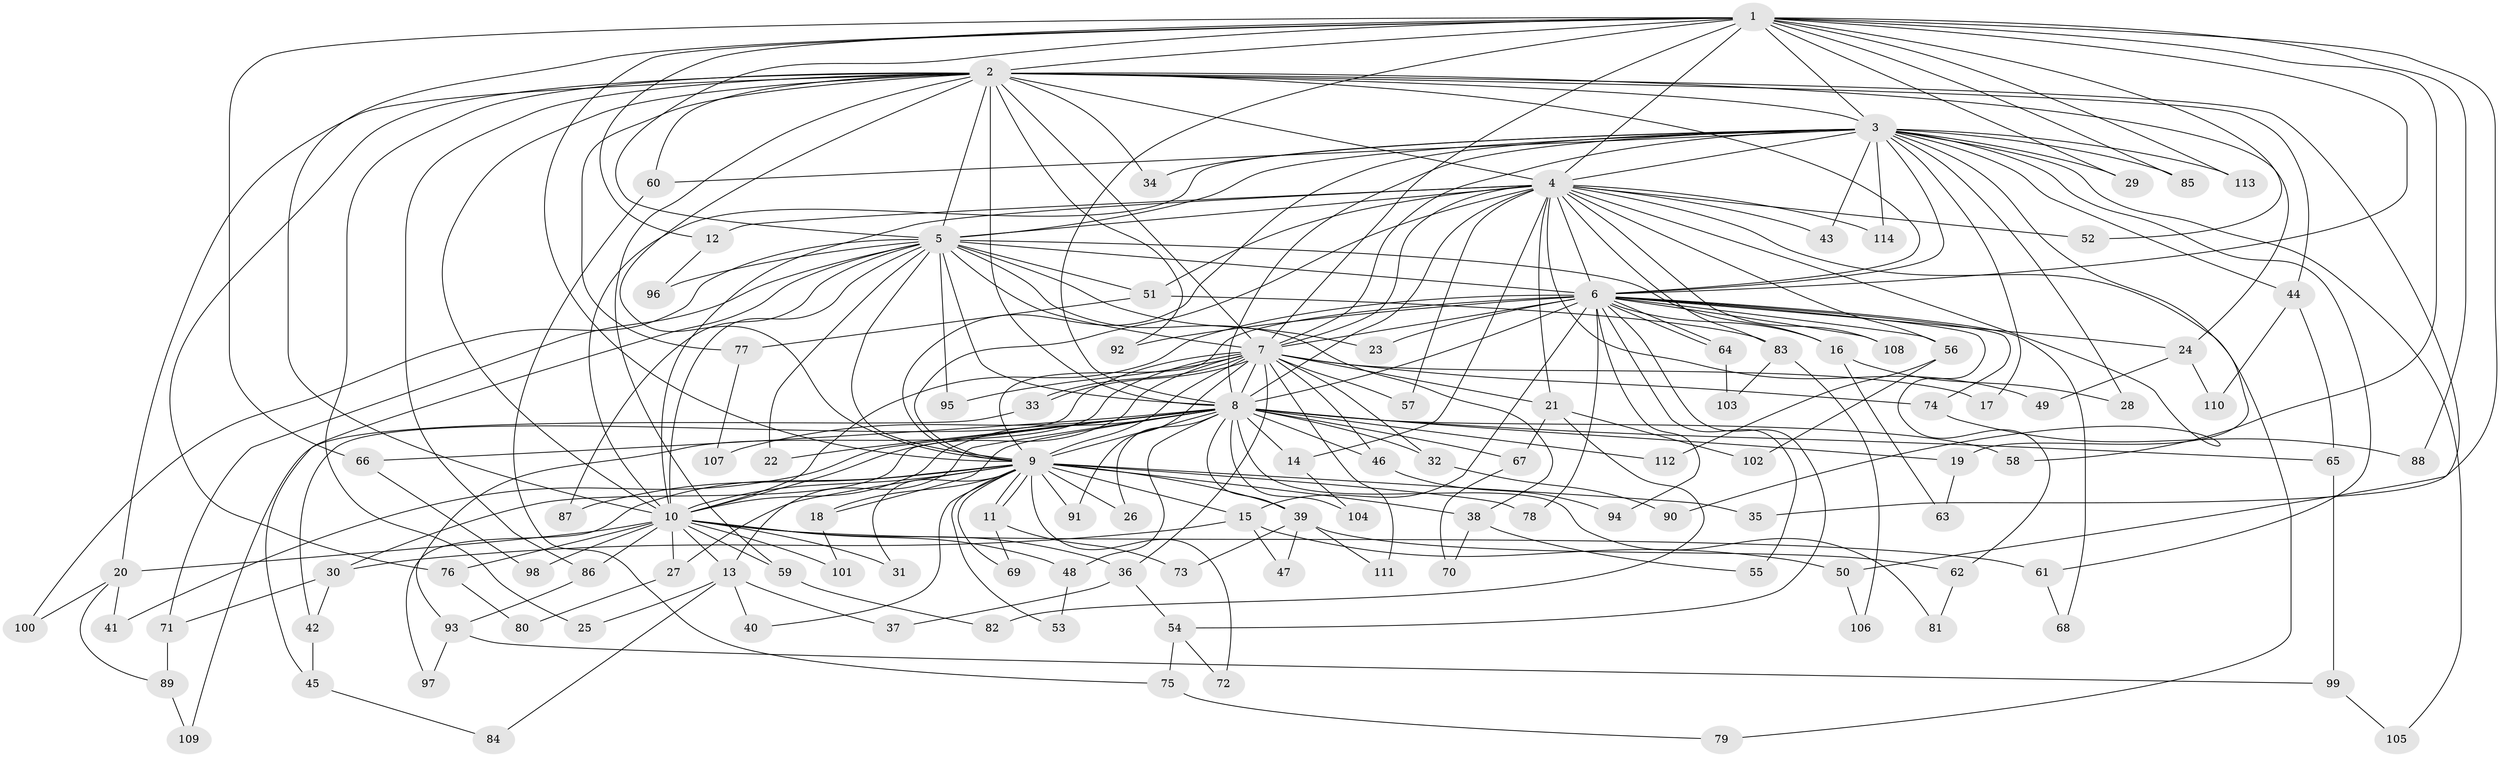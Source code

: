 // Generated by graph-tools (version 1.1) at 2025/34/03/09/25 02:34:48]
// undirected, 114 vertices, 253 edges
graph export_dot {
graph [start="1"]
  node [color=gray90,style=filled];
  1;
  2;
  3;
  4;
  5;
  6;
  7;
  8;
  9;
  10;
  11;
  12;
  13;
  14;
  15;
  16;
  17;
  18;
  19;
  20;
  21;
  22;
  23;
  24;
  25;
  26;
  27;
  28;
  29;
  30;
  31;
  32;
  33;
  34;
  35;
  36;
  37;
  38;
  39;
  40;
  41;
  42;
  43;
  44;
  45;
  46;
  47;
  48;
  49;
  50;
  51;
  52;
  53;
  54;
  55;
  56;
  57;
  58;
  59;
  60;
  61;
  62;
  63;
  64;
  65;
  66;
  67;
  68;
  69;
  70;
  71;
  72;
  73;
  74;
  75;
  76;
  77;
  78;
  79;
  80;
  81;
  82;
  83;
  84;
  85;
  86;
  87;
  88;
  89;
  90;
  91;
  92;
  93;
  94;
  95;
  96;
  97;
  98;
  99;
  100;
  101;
  102;
  103;
  104;
  105;
  106;
  107;
  108;
  109;
  110;
  111;
  112;
  113;
  114;
  1 -- 2;
  1 -- 3;
  1 -- 4;
  1 -- 5;
  1 -- 6;
  1 -- 7;
  1 -- 8;
  1 -- 9;
  1 -- 10;
  1 -- 12;
  1 -- 29;
  1 -- 35;
  1 -- 52;
  1 -- 58;
  1 -- 66;
  1 -- 85;
  1 -- 88;
  1 -- 113;
  2 -- 3;
  2 -- 4;
  2 -- 5;
  2 -- 6;
  2 -- 7;
  2 -- 8;
  2 -- 9;
  2 -- 10;
  2 -- 20;
  2 -- 24;
  2 -- 25;
  2 -- 34;
  2 -- 44;
  2 -- 50;
  2 -- 59;
  2 -- 60;
  2 -- 76;
  2 -- 77;
  2 -- 86;
  2 -- 92;
  3 -- 4;
  3 -- 5;
  3 -- 6;
  3 -- 7;
  3 -- 8;
  3 -- 9;
  3 -- 10;
  3 -- 17;
  3 -- 19;
  3 -- 28;
  3 -- 29;
  3 -- 34;
  3 -- 43;
  3 -- 44;
  3 -- 60;
  3 -- 61;
  3 -- 85;
  3 -- 105;
  3 -- 113;
  3 -- 114;
  4 -- 5;
  4 -- 6;
  4 -- 7;
  4 -- 8;
  4 -- 9;
  4 -- 10;
  4 -- 12;
  4 -- 14;
  4 -- 21;
  4 -- 43;
  4 -- 49;
  4 -- 51;
  4 -- 52;
  4 -- 56;
  4 -- 57;
  4 -- 79;
  4 -- 83;
  4 -- 90;
  4 -- 108;
  4 -- 114;
  5 -- 6;
  5 -- 7;
  5 -- 8;
  5 -- 9;
  5 -- 10;
  5 -- 16;
  5 -- 22;
  5 -- 23;
  5 -- 38;
  5 -- 45;
  5 -- 51;
  5 -- 71;
  5 -- 87;
  5 -- 95;
  5 -- 96;
  5 -- 100;
  6 -- 7;
  6 -- 8;
  6 -- 9;
  6 -- 10;
  6 -- 15;
  6 -- 16;
  6 -- 23;
  6 -- 24;
  6 -- 54;
  6 -- 55;
  6 -- 56;
  6 -- 62;
  6 -- 64;
  6 -- 64;
  6 -- 68;
  6 -- 74;
  6 -- 78;
  6 -- 92;
  6 -- 94;
  6 -- 108;
  7 -- 8;
  7 -- 9;
  7 -- 10;
  7 -- 17;
  7 -- 21;
  7 -- 32;
  7 -- 33;
  7 -- 33;
  7 -- 36;
  7 -- 42;
  7 -- 46;
  7 -- 57;
  7 -- 74;
  7 -- 91;
  7 -- 93;
  7 -- 95;
  7 -- 111;
  8 -- 9;
  8 -- 10;
  8 -- 13;
  8 -- 14;
  8 -- 18;
  8 -- 19;
  8 -- 22;
  8 -- 26;
  8 -- 30;
  8 -- 32;
  8 -- 39;
  8 -- 41;
  8 -- 46;
  8 -- 48;
  8 -- 58;
  8 -- 65;
  8 -- 66;
  8 -- 67;
  8 -- 81;
  8 -- 104;
  8 -- 107;
  8 -- 112;
  9 -- 10;
  9 -- 11;
  9 -- 11;
  9 -- 15;
  9 -- 18;
  9 -- 26;
  9 -- 27;
  9 -- 31;
  9 -- 35;
  9 -- 38;
  9 -- 39;
  9 -- 40;
  9 -- 53;
  9 -- 69;
  9 -- 72;
  9 -- 78;
  9 -- 87;
  9 -- 91;
  9 -- 97;
  10 -- 13;
  10 -- 20;
  10 -- 27;
  10 -- 31;
  10 -- 36;
  10 -- 48;
  10 -- 59;
  10 -- 61;
  10 -- 76;
  10 -- 86;
  10 -- 98;
  10 -- 101;
  11 -- 69;
  11 -- 73;
  12 -- 96;
  13 -- 25;
  13 -- 37;
  13 -- 40;
  13 -- 84;
  14 -- 104;
  15 -- 30;
  15 -- 47;
  15 -- 50;
  16 -- 28;
  16 -- 63;
  18 -- 101;
  19 -- 63;
  20 -- 41;
  20 -- 89;
  20 -- 100;
  21 -- 67;
  21 -- 82;
  21 -- 102;
  24 -- 49;
  24 -- 110;
  27 -- 80;
  30 -- 42;
  30 -- 71;
  32 -- 90;
  33 -- 109;
  36 -- 37;
  36 -- 54;
  38 -- 55;
  38 -- 70;
  39 -- 47;
  39 -- 62;
  39 -- 73;
  39 -- 111;
  42 -- 45;
  44 -- 65;
  44 -- 110;
  45 -- 84;
  46 -- 94;
  48 -- 53;
  50 -- 106;
  51 -- 77;
  51 -- 83;
  54 -- 72;
  54 -- 75;
  56 -- 102;
  56 -- 112;
  59 -- 82;
  60 -- 75;
  61 -- 68;
  62 -- 81;
  64 -- 103;
  65 -- 99;
  66 -- 98;
  67 -- 70;
  71 -- 89;
  74 -- 88;
  75 -- 79;
  76 -- 80;
  77 -- 107;
  83 -- 103;
  83 -- 106;
  86 -- 93;
  89 -- 109;
  93 -- 97;
  93 -- 99;
  99 -- 105;
}
